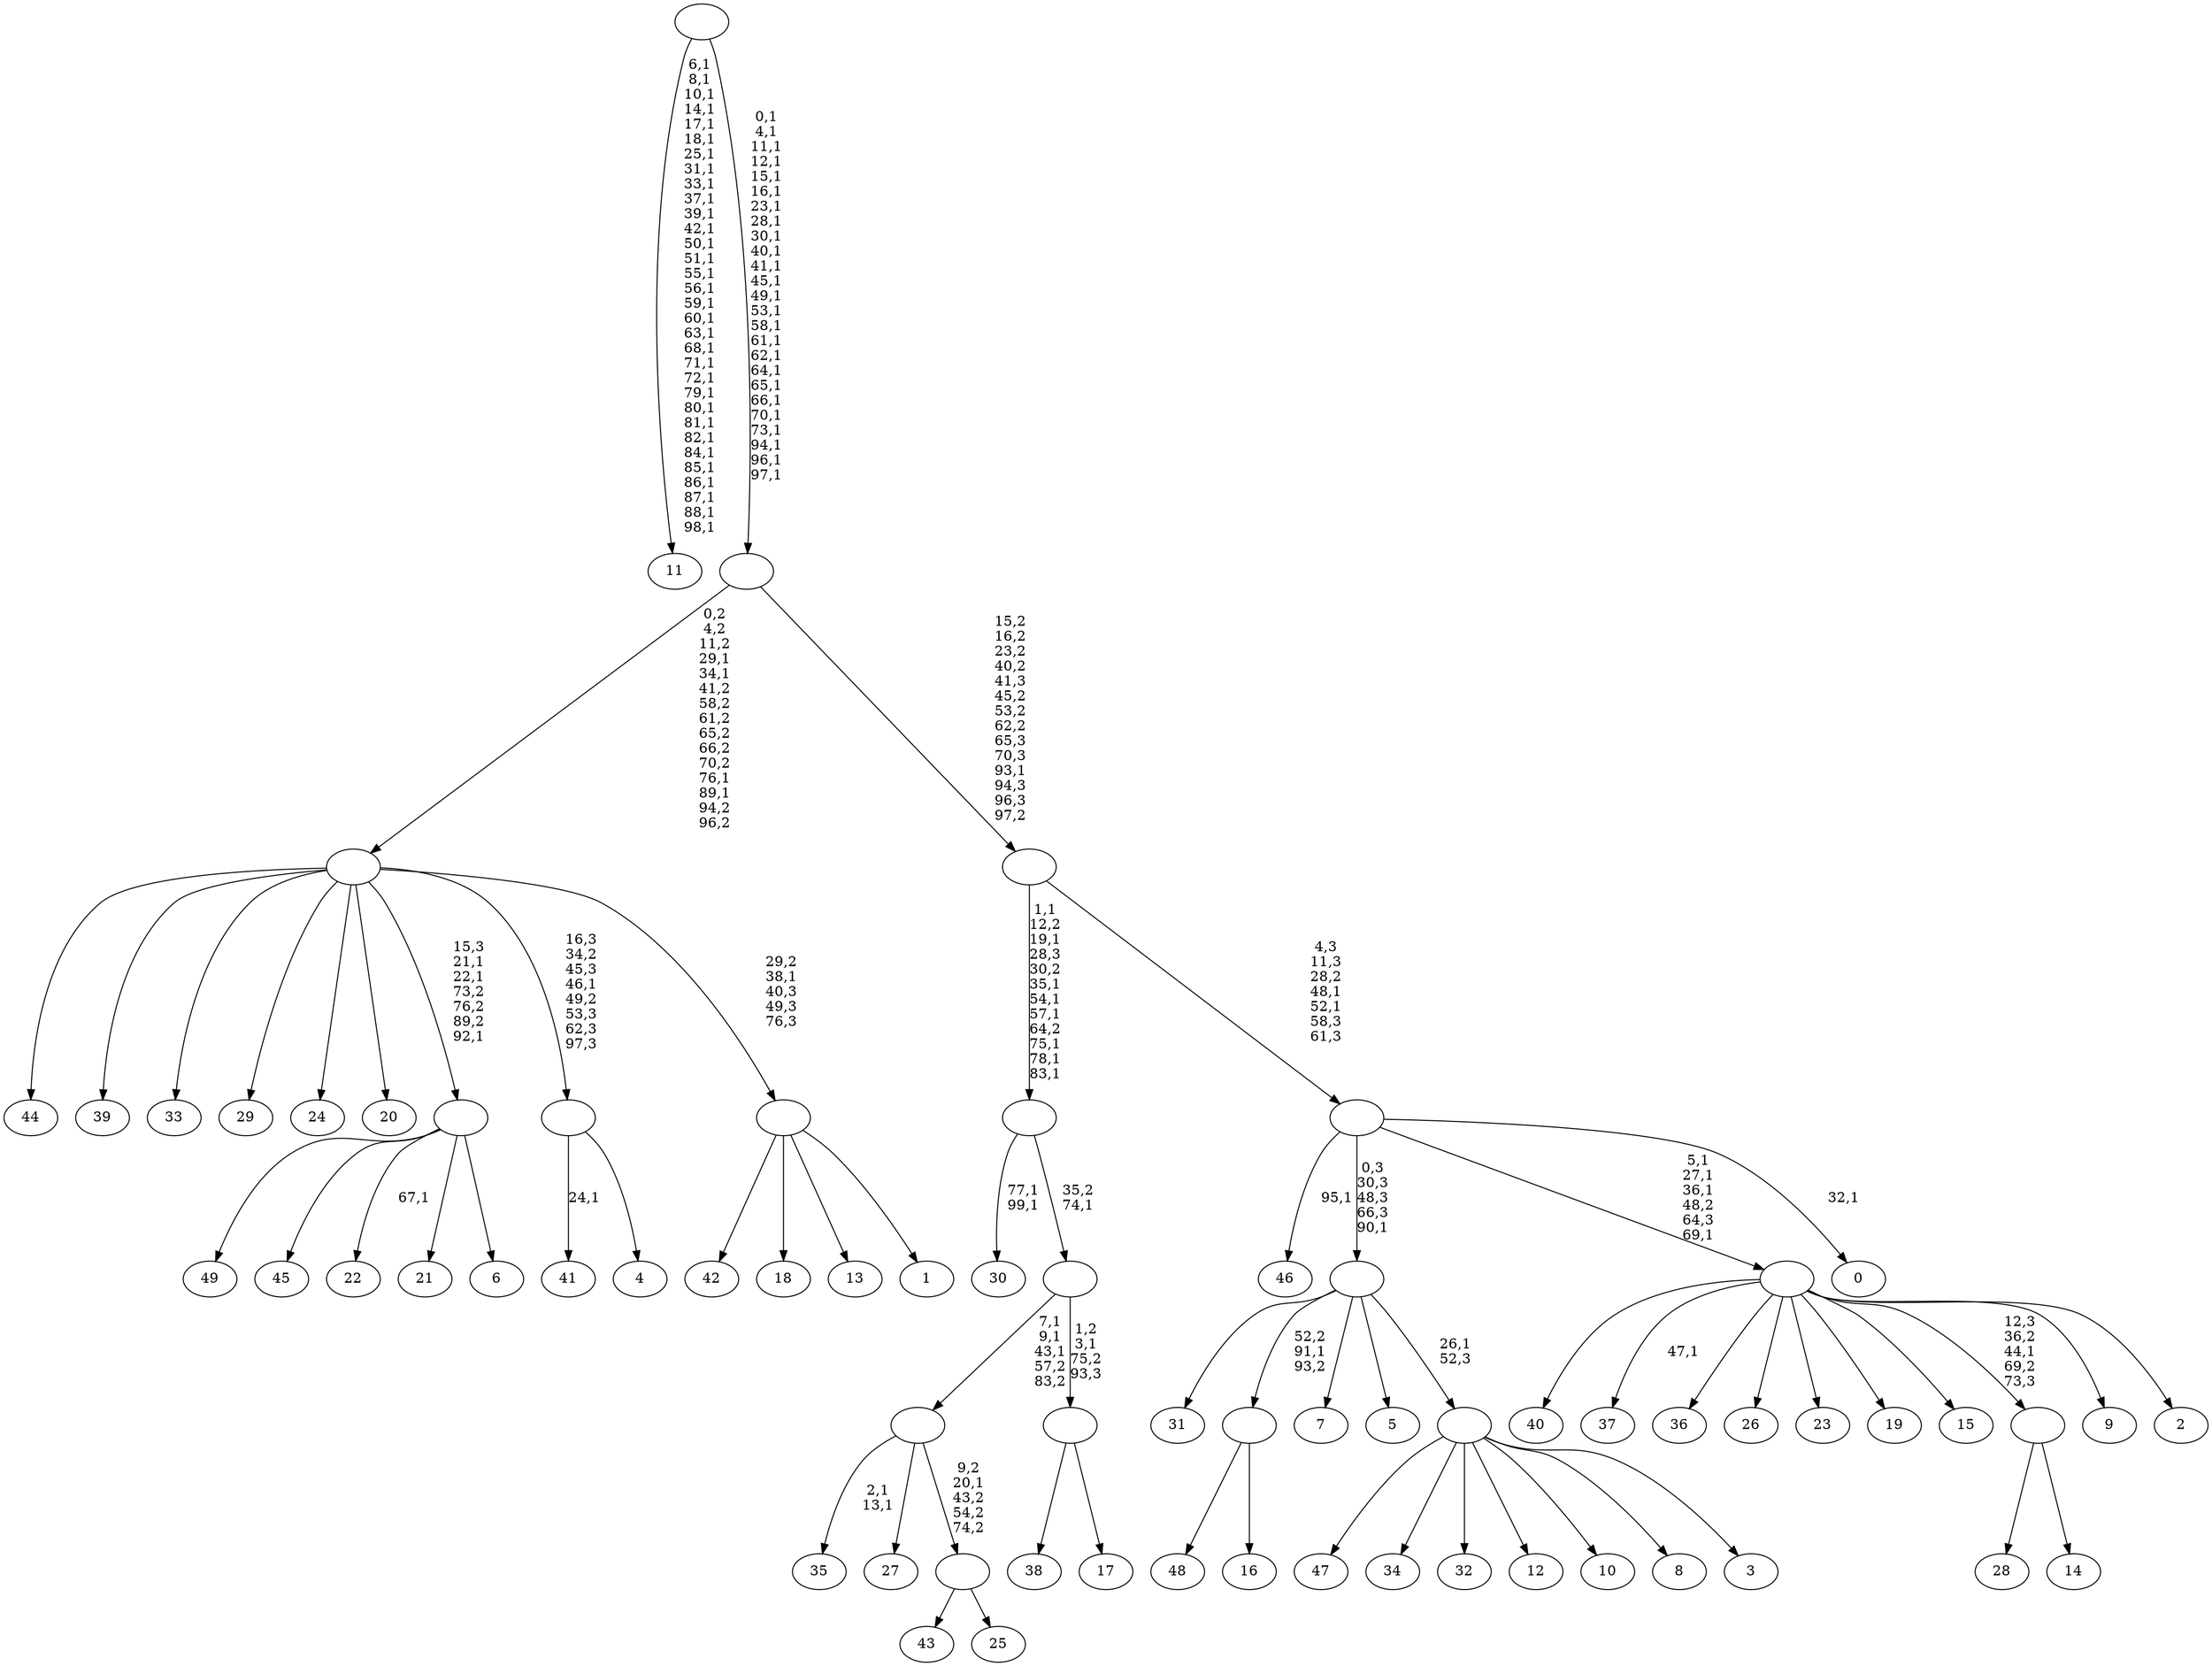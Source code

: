 digraph T {
	150 [label="49"]
	149 [label="48"]
	148 [label="47"]
	147 [label="46"]
	145 [label="45"]
	144 [label="44"]
	143 [label="43"]
	142 [label="42"]
	141 [label="41"]
	139 [label="40"]
	138 [label="39"]
	137 [label="38"]
	136 [label="37"]
	134 [label="36"]
	133 [label="35"]
	130 [label="34"]
	129 [label="33"]
	128 [label="32"]
	127 [label="31"]
	126 [label="30"]
	123 [label="29"]
	122 [label="28"]
	121 [label="27"]
	120 [label="26"]
	119 [label="25"]
	118 [label=""]
	117 [label=""]
	114 [label="24"]
	113 [label="23"]
	112 [label="22"]
	110 [label="21"]
	109 [label="20"]
	108 [label="19"]
	107 [label="18"]
	106 [label="17"]
	105 [label=""]
	104 [label=""]
	103 [label=""]
	95 [label="16"]
	94 [label=""]
	93 [label="15"]
	92 [label="14"]
	91 [label=""]
	90 [label="13"]
	89 [label="12"]
	88 [label="11"]
	55 [label="10"]
	54 [label="9"]
	53 [label="8"]
	52 [label="7"]
	51 [label="6"]
	50 [label=""]
	47 [label="5"]
	46 [label="4"]
	45 [label=""]
	44 [label="3"]
	43 [label=""]
	42 [label=""]
	41 [label="2"]
	40 [label=""]
	36 [label="1"]
	35 [label=""]
	34 [label=""]
	30 [label="0"]
	28 [label=""]
	26 [label=""]
	25 [label=""]
	0 [label=""]
	118 -> 143 [label=""]
	118 -> 119 [label=""]
	117 -> 133 [label="2,1\n13,1"]
	117 -> 121 [label=""]
	117 -> 118 [label="9,2\n20,1\n43,2\n54,2\n74,2"]
	105 -> 137 [label=""]
	105 -> 106 [label=""]
	104 -> 117 [label="7,1\n9,1\n43,1\n57,2\n83,2"]
	104 -> 105 [label="1,2\n3,1\n75,2\n93,3"]
	103 -> 126 [label="77,1\n99,1"]
	103 -> 104 [label="35,2\n74,1"]
	94 -> 149 [label=""]
	94 -> 95 [label=""]
	91 -> 122 [label=""]
	91 -> 92 [label=""]
	50 -> 112 [label="67,1"]
	50 -> 150 [label=""]
	50 -> 145 [label=""]
	50 -> 110 [label=""]
	50 -> 51 [label=""]
	45 -> 141 [label="24,1"]
	45 -> 46 [label=""]
	43 -> 148 [label=""]
	43 -> 130 [label=""]
	43 -> 128 [label=""]
	43 -> 89 [label=""]
	43 -> 55 [label=""]
	43 -> 53 [label=""]
	43 -> 44 [label=""]
	42 -> 127 [label=""]
	42 -> 94 [label="52,2\n91,1\n93,2"]
	42 -> 52 [label=""]
	42 -> 47 [label=""]
	42 -> 43 [label="26,1\n52,3"]
	40 -> 136 [label="47,1"]
	40 -> 139 [label=""]
	40 -> 134 [label=""]
	40 -> 120 [label=""]
	40 -> 113 [label=""]
	40 -> 108 [label=""]
	40 -> 93 [label=""]
	40 -> 91 [label="12,3\n36,2\n44,1\n69,2\n73,3"]
	40 -> 54 [label=""]
	40 -> 41 [label=""]
	35 -> 142 [label=""]
	35 -> 107 [label=""]
	35 -> 90 [label=""]
	35 -> 36 [label=""]
	34 -> 50 [label="15,3\n21,1\n22,1\n73,2\n76,2\n89,2\n92,1"]
	34 -> 144 [label=""]
	34 -> 138 [label=""]
	34 -> 129 [label=""]
	34 -> 123 [label=""]
	34 -> 114 [label=""]
	34 -> 109 [label=""]
	34 -> 45 [label="16,3\n34,2\n45,3\n46,1\n49,2\n53,3\n62,3\n97,3"]
	34 -> 35 [label="29,2\n38,1\n40,3\n49,3\n76,3"]
	28 -> 30 [label="32,1"]
	28 -> 40 [label="5,1\n27,1\n36,1\n48,2\n64,3\n69,1"]
	28 -> 147 [label="95,1"]
	28 -> 42 [label="0,3\n30,3\n48,3\n66,3\n90,1"]
	26 -> 28 [label="4,3\n11,3\n28,2\n48,1\n52,1\n58,3\n61,3"]
	26 -> 103 [label="1,1\n12,2\n19,1\n28,3\n30,2\n35,1\n54,1\n57,1\n64,2\n75,1\n78,1\n83,1"]
	25 -> 34 [label="0,2\n4,2\n11,2\n29,1\n34,1\n41,2\n58,2\n61,2\n65,2\n66,2\n70,2\n76,1\n89,1\n94,2\n96,2"]
	25 -> 26 [label="15,2\n16,2\n23,2\n40,2\n41,3\n45,2\n53,2\n62,2\n65,3\n70,3\n93,1\n94,3\n96,3\n97,2"]
	0 -> 25 [label="0,1\n4,1\n11,1\n12,1\n15,1\n16,1\n23,1\n28,1\n30,1\n40,1\n41,1\n45,1\n49,1\n53,1\n58,1\n61,1\n62,1\n64,1\n65,1\n66,1\n70,1\n73,1\n94,1\n96,1\n97,1"]
	0 -> 88 [label="6,1\n8,1\n10,1\n14,1\n17,1\n18,1\n25,1\n31,1\n33,1\n37,1\n39,1\n42,1\n50,1\n51,1\n55,1\n56,1\n59,1\n60,1\n63,1\n68,1\n71,1\n72,1\n79,1\n80,1\n81,1\n82,1\n84,1\n85,1\n86,1\n87,1\n88,1\n98,1"]
}
